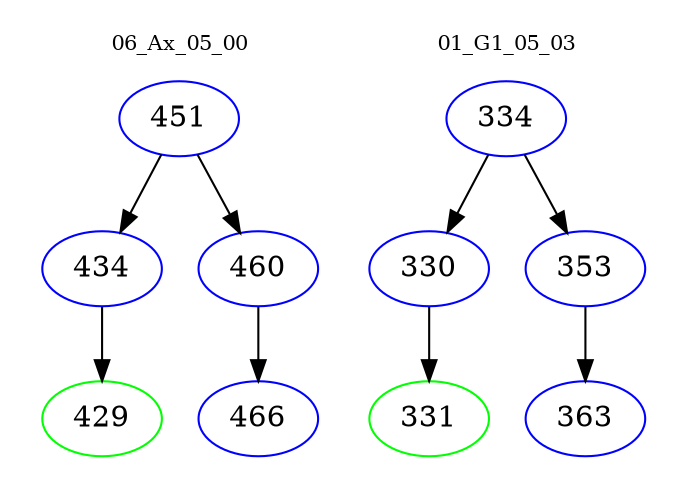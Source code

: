 digraph{
subgraph cluster_0 {
color = white
label = "06_Ax_05_00";
fontsize=10;
T0_451 [label="451", color="blue"]
T0_451 -> T0_434 [color="black"]
T0_434 [label="434", color="blue"]
T0_434 -> T0_429 [color="black"]
T0_429 [label="429", color="green"]
T0_451 -> T0_460 [color="black"]
T0_460 [label="460", color="blue"]
T0_460 -> T0_466 [color="black"]
T0_466 [label="466", color="blue"]
}
subgraph cluster_1 {
color = white
label = "01_G1_05_03";
fontsize=10;
T1_334 [label="334", color="blue"]
T1_334 -> T1_330 [color="black"]
T1_330 [label="330", color="blue"]
T1_330 -> T1_331 [color="black"]
T1_331 [label="331", color="green"]
T1_334 -> T1_353 [color="black"]
T1_353 [label="353", color="blue"]
T1_353 -> T1_363 [color="black"]
T1_363 [label="363", color="blue"]
}
}
